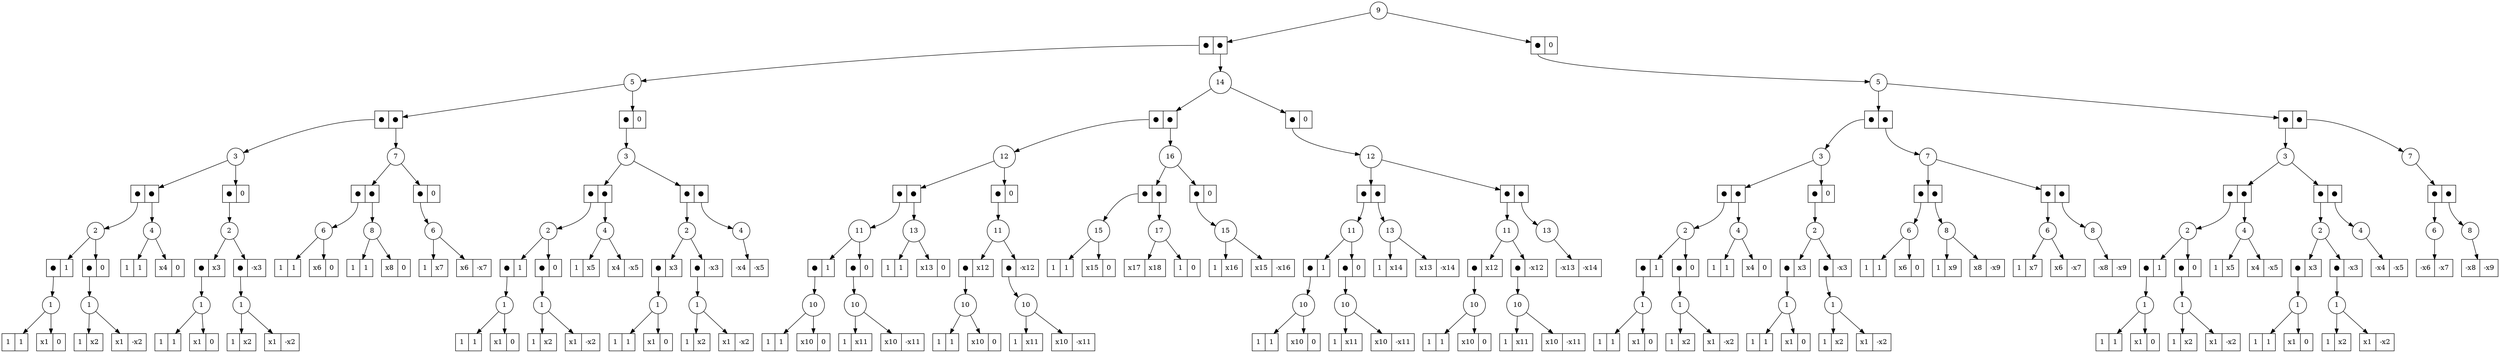 digraph G {
	Dec_0_1 [shape=circle, label="9"]
	Dec_0_1 -> Ele_1_13
	Ele_1_13 [shape=record,label="<f0> ●|<f1> ●"]
	Ele_1_13:f0 -> Dec_2_19
	Dec_2_19 [shape=circle, label="5"]
	Dec_2_19 -> Ele_3_37
	Ele_3_37 [shape=record,label="<f0> ●|<f1> ●"]
	Ele_3_37:f0 -> Dec_4_61
	Dec_4_61 [shape=circle, label="3"]
	Dec_4_61 -> Ele_5_115
	Ele_5_115 [shape=record,label="<f0> ●|<f1> ●"]
	Ele_5_115:f0 -> Dec_6_199
	Dec_6_199 [shape=circle, label="2"]
	Dec_6_199 -> Ele_7_361
	Ele_7_361 [shape=record,label="<f0> ●|<f1> 1"]
	Ele_7_361:f0 -> Dec_8_145
	Dec_8_145 [shape=circle, label="1"]
	Dec_8_145 -> Ele_9_273
	Ele_9_273 [shape=record,label="<f0> 1|<f1> 1"]
	Dec_8_145 -> Ele_9_274
	Ele_9_274 [shape=record,label="<f0> x1|<f1> 0"]
	Dec_6_199 -> Ele_7_362
	Ele_7_362 [shape=record,label="<f0> ●|<f1> 0"]
	Ele_7_362:f0 -> Dec_8_146
	Dec_8_146 [shape=circle, label="1"]
	Dec_8_146 -> Ele_9_275
	Ele_9_275 [shape=record,label="<f0> 1|<f1> x2"]
	Dec_8_146 -> Ele_9_276
	Ele_9_276 [shape=record,label="<f0> x1|<f1> -x2"]
	Ele_5_115:f1 -> Dec_6_200
	Dec_6_200 [shape=circle, label="4"]
	Dec_6_200 -> Ele_7_363
	Ele_7_363 [shape=record,label="<f0> 1|<f1> 1"]
	Dec_6_200 -> Ele_7_364
	Ele_7_364 [shape=record,label="<f0> x4|<f1> 0"]
	Dec_4_61 -> Ele_5_116
	Ele_5_116 [shape=record,label="<f0> ●|<f1> 0"]
	Ele_5_116:f0 -> Dec_6_201
	Dec_6_201 [shape=circle, label="2"]
	Dec_6_201 -> Ele_7_365
	Ele_7_365 [shape=record,label="<f0> ●|<f1> x3"]
	Ele_7_365:f0 -> Dec_8_147
	Dec_8_147 [shape=circle, label="1"]
	Dec_8_147 -> Ele_9_277
	Ele_9_277 [shape=record,label="<f0> 1|<f1> 1"]
	Dec_8_147 -> Ele_9_278
	Ele_9_278 [shape=record,label="<f0> x1|<f1> 0"]
	Dec_6_201 -> Ele_7_366
	Ele_7_366 [shape=record,label="<f0> ●|<f1> -x3"]
	Ele_7_366:f0 -> Dec_8_148
	Dec_8_148 [shape=circle, label="1"]
	Dec_8_148 -> Ele_9_279
	Ele_9_279 [shape=record,label="<f0> 1|<f1> x2"]
	Dec_8_148 -> Ele_9_280
	Ele_9_280 [shape=record,label="<f0> x1|<f1> -x2"]
	Ele_3_37:f1 -> Dec_4_62
	Dec_4_62 [shape=circle, label="7"]
	Dec_4_62 -> Ele_5_117
	Ele_5_117 [shape=record,label="<f0> ●|<f1> ●"]
	Ele_5_117:f0 -> Dec_6_202
	Dec_6_202 [shape=circle, label="6"]
	Dec_6_202 -> Ele_7_367
	Ele_7_367 [shape=record,label="<f0> 1|<f1> 1"]
	Dec_6_202 -> Ele_7_368
	Ele_7_368 [shape=record,label="<f0> x6|<f1> 0"]
	Ele_5_117:f1 -> Dec_6_203
	Dec_6_203 [shape=circle, label="8"]
	Dec_6_203 -> Ele_7_369
	Ele_7_369 [shape=record,label="<f0> 1|<f1> 1"]
	Dec_6_203 -> Ele_7_370
	Ele_7_370 [shape=record,label="<f0> x8|<f1> 0"]
	Dec_4_62 -> Ele_5_118
	Ele_5_118 [shape=record,label="<f0> ●|<f1> 0"]
	Ele_5_118:f0 -> Dec_6_204
	Dec_6_204 [shape=circle, label="6"]
	Dec_6_204 -> Ele_7_371
	Ele_7_371 [shape=record,label="<f0> 1|<f1> x7"]
	Dec_6_204 -> Ele_7_372
	Ele_7_372 [shape=record,label="<f0> x6|<f1> -x7"]
	Dec_2_19 -> Ele_3_38
	Ele_3_38 [shape=record,label="<f0> ●|<f1> 0"]
	Ele_3_38:f0 -> Dec_4_63
	Dec_4_63 [shape=circle, label="3"]
	Dec_4_63 -> Ele_5_119
	Ele_5_119 [shape=record,label="<f0> ●|<f1> ●"]
	Ele_5_119:f0 -> Dec_6_205
	Dec_6_205 [shape=circle, label="2"]
	Dec_6_205 -> Ele_7_373
	Ele_7_373 [shape=record,label="<f0> ●|<f1> 1"]
	Ele_7_373:f0 -> Dec_8_149
	Dec_8_149 [shape=circle, label="1"]
	Dec_8_149 -> Ele_9_281
	Ele_9_281 [shape=record,label="<f0> 1|<f1> 1"]
	Dec_8_149 -> Ele_9_282
	Ele_9_282 [shape=record,label="<f0> x1|<f1> 0"]
	Dec_6_205 -> Ele_7_374
	Ele_7_374 [shape=record,label="<f0> ●|<f1> 0"]
	Ele_7_374:f0 -> Dec_8_150
	Dec_8_150 [shape=circle, label="1"]
	Dec_8_150 -> Ele_9_283
	Ele_9_283 [shape=record,label="<f0> 1|<f1> x2"]
	Dec_8_150 -> Ele_9_284
	Ele_9_284 [shape=record,label="<f0> x1|<f1> -x2"]
	Ele_5_119:f1 -> Dec_6_206
	Dec_6_206 [shape=circle, label="4"]
	Dec_6_206 -> Ele_7_375
	Ele_7_375 [shape=record,label="<f0> 1|<f1> x5"]
	Dec_6_206 -> Ele_7_376
	Ele_7_376 [shape=record,label="<f0> x4|<f1> -x5"]
	Dec_4_63 -> Ele_5_120
	Ele_5_120 [shape=record,label="<f0> ●|<f1> ●"]
	Ele_5_120:f0 -> Dec_6_207
	Dec_6_207 [shape=circle, label="2"]
	Dec_6_207 -> Ele_7_377
	Ele_7_377 [shape=record,label="<f0> ●|<f1> x3"]
	Ele_7_377:f0 -> Dec_8_151
	Dec_8_151 [shape=circle, label="1"]
	Dec_8_151 -> Ele_9_285
	Ele_9_285 [shape=record,label="<f0> 1|<f1> 1"]
	Dec_8_151 -> Ele_9_286
	Ele_9_286 [shape=record,label="<f0> x1|<f1> 0"]
	Dec_6_207 -> Ele_7_378
	Ele_7_378 [shape=record,label="<f0> ●|<f1> -x3"]
	Ele_7_378:f0 -> Dec_8_152
	Dec_8_152 [shape=circle, label="1"]
	Dec_8_152 -> Ele_9_287
	Ele_9_287 [shape=record,label="<f0> 1|<f1> x2"]
	Dec_8_152 -> Ele_9_288
	Ele_9_288 [shape=record,label="<f0> x1|<f1> -x2"]
	Ele_5_120:f1 -> Dec_6_208
	Dec_6_208 [shape=circle, label="4"]
	Dec_6_208 -> Ele_7_379
	Ele_7_379 [shape=record,label="<f0> -x4|<f1> -x5"]
	Ele_1_13:f1 -> Dec_2_20
	Dec_2_20 [shape=circle, label="14"]
	Dec_2_20 -> Ele_3_39
	Ele_3_39 [shape=record,label="<f0> ●|<f1> ●"]
	Ele_3_39:f0 -> Dec_4_64
	Dec_4_64 [shape=circle, label="12"]
	Dec_4_64 -> Ele_5_121
	Ele_5_121 [shape=record,label="<f0> ●|<f1> ●"]
	Ele_5_121:f0 -> Dec_6_209
	Dec_6_209 [shape=circle, label="11"]
	Dec_6_209 -> Ele_7_380
	Ele_7_380 [shape=record,label="<f0> ●|<f1> 1"]
	Ele_7_380:f0 -> Dec_8_153
	Dec_8_153 [shape=circle, label="10"]
	Dec_8_153 -> Ele_9_289
	Ele_9_289 [shape=record,label="<f0> 1|<f1> 1"]
	Dec_8_153 -> Ele_9_290
	Ele_9_290 [shape=record,label="<f0> x10|<f1> 0"]
	Dec_6_209 -> Ele_7_381
	Ele_7_381 [shape=record,label="<f0> ●|<f1> 0"]
	Ele_7_381:f0 -> Dec_8_154
	Dec_8_154 [shape=circle, label="10"]
	Dec_8_154 -> Ele_9_291
	Ele_9_291 [shape=record,label="<f0> 1|<f1> x11"]
	Dec_8_154 -> Ele_9_292
	Ele_9_292 [shape=record,label="<f0> x10|<f1> -x11"]
	Ele_5_121:f1 -> Dec_6_210
	Dec_6_210 [shape=circle, label="13"]
	Dec_6_210 -> Ele_7_382
	Ele_7_382 [shape=record,label="<f0> 1|<f1> 1"]
	Dec_6_210 -> Ele_7_383
	Ele_7_383 [shape=record,label="<f0> x13|<f1> 0"]
	Dec_4_64 -> Ele_5_122
	Ele_5_122 [shape=record,label="<f0> ●|<f1> 0"]
	Ele_5_122:f0 -> Dec_6_211
	Dec_6_211 [shape=circle, label="11"]
	Dec_6_211 -> Ele_7_384
	Ele_7_384 [shape=record,label="<f0> ●|<f1> x12"]
	Ele_7_384:f0 -> Dec_8_155
	Dec_8_155 [shape=circle, label="10"]
	Dec_8_155 -> Ele_9_293
	Ele_9_293 [shape=record,label="<f0> 1|<f1> 1"]
	Dec_8_155 -> Ele_9_294
	Ele_9_294 [shape=record,label="<f0> x10|<f1> 0"]
	Dec_6_211 -> Ele_7_385
	Ele_7_385 [shape=record,label="<f0> ●|<f1> -x12"]
	Ele_7_385:f0 -> Dec_8_156
	Dec_8_156 [shape=circle, label="10"]
	Dec_8_156 -> Ele_9_295
	Ele_9_295 [shape=record,label="<f0> 1|<f1> x11"]
	Dec_8_156 -> Ele_9_296
	Ele_9_296 [shape=record,label="<f0> x10|<f1> -x11"]
	Ele_3_39:f1 -> Dec_4_65
	Dec_4_65 [shape=circle, label="16"]
	Dec_4_65 -> Ele_5_123
	Ele_5_123 [shape=record,label="<f0> ●|<f1> ●"]
	Ele_5_123:f0 -> Dec_6_212
	Dec_6_212 [shape=circle, label="15"]
	Dec_6_212 -> Ele_7_386
	Ele_7_386 [shape=record,label="<f0> 1|<f1> 1"]
	Dec_6_212 -> Ele_7_387
	Ele_7_387 [shape=record,label="<f0> x15|<f1> 0"]
	Ele_5_123:f1 -> Dec_6_213
	Dec_6_213 [shape=circle, label="17"]
	Dec_6_213 -> Ele_7_388
	Ele_7_388 [shape=record,label="<f0> x17|<f1> x18"]
	Dec_6_213 -> Ele_7_389
	Ele_7_389 [shape=record,label="<f0> 1|<f1> 0"]
	Dec_4_65 -> Ele_5_124
	Ele_5_124 [shape=record,label="<f0> ●|<f1> 0"]
	Ele_5_124:f0 -> Dec_6_214
	Dec_6_214 [shape=circle, label="15"]
	Dec_6_214 -> Ele_7_390
	Ele_7_390 [shape=record,label="<f0> 1|<f1> x16"]
	Dec_6_214 -> Ele_7_391
	Ele_7_391 [shape=record,label="<f0> x15|<f1> -x16"]
	Dec_2_20 -> Ele_3_40
	Ele_3_40 [shape=record,label="<f0> ●|<f1> 0"]
	Ele_3_40:f0 -> Dec_4_66
	Dec_4_66 [shape=circle, label="12"]
	Dec_4_66 -> Ele_5_125
	Ele_5_125 [shape=record,label="<f0> ●|<f1> ●"]
	Ele_5_125:f0 -> Dec_6_215
	Dec_6_215 [shape=circle, label="11"]
	Dec_6_215 -> Ele_7_392
	Ele_7_392 [shape=record,label="<f0> ●|<f1> 1"]
	Ele_7_392:f0 -> Dec_8_157
	Dec_8_157 [shape=circle, label="10"]
	Dec_8_157 -> Ele_9_297
	Ele_9_297 [shape=record,label="<f0> 1|<f1> 1"]
	Dec_8_157 -> Ele_9_298
	Ele_9_298 [shape=record,label="<f0> x10|<f1> 0"]
	Dec_6_215 -> Ele_7_393
	Ele_7_393 [shape=record,label="<f0> ●|<f1> 0"]
	Ele_7_393:f0 -> Dec_8_158
	Dec_8_158 [shape=circle, label="10"]
	Dec_8_158 -> Ele_9_299
	Ele_9_299 [shape=record,label="<f0> 1|<f1> x11"]
	Dec_8_158 -> Ele_9_300
	Ele_9_300 [shape=record,label="<f0> x10|<f1> -x11"]
	Ele_5_125:f1 -> Dec_6_216
	Dec_6_216 [shape=circle, label="13"]
	Dec_6_216 -> Ele_7_394
	Ele_7_394 [shape=record,label="<f0> 1|<f1> x14"]
	Dec_6_216 -> Ele_7_395
	Ele_7_395 [shape=record,label="<f0> x13|<f1> -x14"]
	Dec_4_66 -> Ele_5_126
	Ele_5_126 [shape=record,label="<f0> ●|<f1> ●"]
	Ele_5_126:f0 -> Dec_6_217
	Dec_6_217 [shape=circle, label="11"]
	Dec_6_217 -> Ele_7_396
	Ele_7_396 [shape=record,label="<f0> ●|<f1> x12"]
	Ele_7_396:f0 -> Dec_8_159
	Dec_8_159 [shape=circle, label="10"]
	Dec_8_159 -> Ele_9_301
	Ele_9_301 [shape=record,label="<f0> 1|<f1> 1"]
	Dec_8_159 -> Ele_9_302
	Ele_9_302 [shape=record,label="<f0> x10|<f1> 0"]
	Dec_6_217 -> Ele_7_397
	Ele_7_397 [shape=record,label="<f0> ●|<f1> -x12"]
	Ele_7_397:f0 -> Dec_8_160
	Dec_8_160 [shape=circle, label="10"]
	Dec_8_160 -> Ele_9_303
	Ele_9_303 [shape=record,label="<f0> 1|<f1> x11"]
	Dec_8_160 -> Ele_9_304
	Ele_9_304 [shape=record,label="<f0> x10|<f1> -x11"]
	Ele_5_126:f1 -> Dec_6_218
	Dec_6_218 [shape=circle, label="13"]
	Dec_6_218 -> Ele_7_398
	Ele_7_398 [shape=record,label="<f0> -x13|<f1> -x14"]
	Dec_0_1 -> Ele_1_14
	Ele_1_14 [shape=record,label="<f0> ●|<f1> 0"]
	Ele_1_14:f0 -> Dec_2_21
	Dec_2_21 [shape=circle, label="5"]
	Dec_2_21 -> Ele_3_41
	Ele_3_41 [shape=record,label="<f0> ●|<f1> ●"]
	Ele_3_41:f0 -> Dec_4_67
	Dec_4_67 [shape=circle, label="3"]
	Dec_4_67 -> Ele_5_127
	Ele_5_127 [shape=record,label="<f0> ●|<f1> ●"]
	Ele_5_127:f0 -> Dec_6_219
	Dec_6_219 [shape=circle, label="2"]
	Dec_6_219 -> Ele_7_399
	Ele_7_399 [shape=record,label="<f0> ●|<f1> 1"]
	Ele_7_399:f0 -> Dec_8_161
	Dec_8_161 [shape=circle, label="1"]
	Dec_8_161 -> Ele_9_305
	Ele_9_305 [shape=record,label="<f0> 1|<f1> 1"]
	Dec_8_161 -> Ele_9_306
	Ele_9_306 [shape=record,label="<f0> x1|<f1> 0"]
	Dec_6_219 -> Ele_7_400
	Ele_7_400 [shape=record,label="<f0> ●|<f1> 0"]
	Ele_7_400:f0 -> Dec_8_162
	Dec_8_162 [shape=circle, label="1"]
	Dec_8_162 -> Ele_9_307
	Ele_9_307 [shape=record,label="<f0> 1|<f1> x2"]
	Dec_8_162 -> Ele_9_308
	Ele_9_308 [shape=record,label="<f0> x1|<f1> -x2"]
	Ele_5_127:f1 -> Dec_6_220
	Dec_6_220 [shape=circle, label="4"]
	Dec_6_220 -> Ele_7_401
	Ele_7_401 [shape=record,label="<f0> 1|<f1> 1"]
	Dec_6_220 -> Ele_7_402
	Ele_7_402 [shape=record,label="<f0> x4|<f1> 0"]
	Dec_4_67 -> Ele_5_128
	Ele_5_128 [shape=record,label="<f0> ●|<f1> 0"]
	Ele_5_128:f0 -> Dec_6_221
	Dec_6_221 [shape=circle, label="2"]
	Dec_6_221 -> Ele_7_403
	Ele_7_403 [shape=record,label="<f0> ●|<f1> x3"]
	Ele_7_403:f0 -> Dec_8_163
	Dec_8_163 [shape=circle, label="1"]
	Dec_8_163 -> Ele_9_309
	Ele_9_309 [shape=record,label="<f0> 1|<f1> 1"]
	Dec_8_163 -> Ele_9_310
	Ele_9_310 [shape=record,label="<f0> x1|<f1> 0"]
	Dec_6_221 -> Ele_7_404
	Ele_7_404 [shape=record,label="<f0> ●|<f1> -x3"]
	Ele_7_404:f0 -> Dec_8_164
	Dec_8_164 [shape=circle, label="1"]
	Dec_8_164 -> Ele_9_311
	Ele_9_311 [shape=record,label="<f0> 1|<f1> x2"]
	Dec_8_164 -> Ele_9_312
	Ele_9_312 [shape=record,label="<f0> x1|<f1> -x2"]
	Ele_3_41:f1 -> Dec_4_68
	Dec_4_68 [shape=circle, label="7"]
	Dec_4_68 -> Ele_5_129
	Ele_5_129 [shape=record,label="<f0> ●|<f1> ●"]
	Ele_5_129:f0 -> Dec_6_222
	Dec_6_222 [shape=circle, label="6"]
	Dec_6_222 -> Ele_7_405
	Ele_7_405 [shape=record,label="<f0> 1|<f1> 1"]
	Dec_6_222 -> Ele_7_406
	Ele_7_406 [shape=record,label="<f0> x6|<f1> 0"]
	Ele_5_129:f1 -> Dec_6_223
	Dec_6_223 [shape=circle, label="8"]
	Dec_6_223 -> Ele_7_407
	Ele_7_407 [shape=record,label="<f0> 1|<f1> x9"]
	Dec_6_223 -> Ele_7_408
	Ele_7_408 [shape=record,label="<f0> x8|<f1> -x9"]
	Dec_4_68 -> Ele_5_130
	Ele_5_130 [shape=record,label="<f0> ●|<f1> ●"]
	Ele_5_130:f0 -> Dec_6_224
	Dec_6_224 [shape=circle, label="6"]
	Dec_6_224 -> Ele_7_409
	Ele_7_409 [shape=record,label="<f0> 1|<f1> x7"]
	Dec_6_224 -> Ele_7_410
	Ele_7_410 [shape=record,label="<f0> x6|<f1> -x7"]
	Ele_5_130:f1 -> Dec_6_225
	Dec_6_225 [shape=circle, label="8"]
	Dec_6_225 -> Ele_7_411
	Ele_7_411 [shape=record,label="<f0> -x8|<f1> -x9"]
	Dec_2_21 -> Ele_3_42
	Ele_3_42 [shape=record,label="<f0> ●|<f1> ●"]
	Ele_3_42:f0 -> Dec_4_69
	Dec_4_69 [shape=circle, label="3"]
	Dec_4_69 -> Ele_5_131
	Ele_5_131 [shape=record,label="<f0> ●|<f1> ●"]
	Ele_5_131:f0 -> Dec_6_226
	Dec_6_226 [shape=circle, label="2"]
	Dec_6_226 -> Ele_7_412
	Ele_7_412 [shape=record,label="<f0> ●|<f1> 1"]
	Ele_7_412:f0 -> Dec_8_165
	Dec_8_165 [shape=circle, label="1"]
	Dec_8_165 -> Ele_9_313
	Ele_9_313 [shape=record,label="<f0> 1|<f1> 1"]
	Dec_8_165 -> Ele_9_314
	Ele_9_314 [shape=record,label="<f0> x1|<f1> 0"]
	Dec_6_226 -> Ele_7_413
	Ele_7_413 [shape=record,label="<f0> ●|<f1> 0"]
	Ele_7_413:f0 -> Dec_8_166
	Dec_8_166 [shape=circle, label="1"]
	Dec_8_166 -> Ele_9_315
	Ele_9_315 [shape=record,label="<f0> 1|<f1> x2"]
	Dec_8_166 -> Ele_9_316
	Ele_9_316 [shape=record,label="<f0> x1|<f1> -x2"]
	Ele_5_131:f1 -> Dec_6_227
	Dec_6_227 [shape=circle, label="4"]
	Dec_6_227 -> Ele_7_414
	Ele_7_414 [shape=record,label="<f0> 1|<f1> x5"]
	Dec_6_227 -> Ele_7_415
	Ele_7_415 [shape=record,label="<f0> x4|<f1> -x5"]
	Dec_4_69 -> Ele_5_132
	Ele_5_132 [shape=record,label="<f0> ●|<f1> ●"]
	Ele_5_132:f0 -> Dec_6_228
	Dec_6_228 [shape=circle, label="2"]
	Dec_6_228 -> Ele_7_416
	Ele_7_416 [shape=record,label="<f0> ●|<f1> x3"]
	Ele_7_416:f0 -> Dec_8_167
	Dec_8_167 [shape=circle, label="1"]
	Dec_8_167 -> Ele_9_317
	Ele_9_317 [shape=record,label="<f0> 1|<f1> 1"]
	Dec_8_167 -> Ele_9_318
	Ele_9_318 [shape=record,label="<f0> x1|<f1> 0"]
	Dec_6_228 -> Ele_7_417
	Ele_7_417 [shape=record,label="<f0> ●|<f1> -x3"]
	Ele_7_417:f0 -> Dec_8_168
	Dec_8_168 [shape=circle, label="1"]
	Dec_8_168 -> Ele_9_319
	Ele_9_319 [shape=record,label="<f0> 1|<f1> x2"]
	Dec_8_168 -> Ele_9_320
	Ele_9_320 [shape=record,label="<f0> x1|<f1> -x2"]
	Ele_5_132:f1 -> Dec_6_229
	Dec_6_229 [shape=circle, label="4"]
	Dec_6_229 -> Ele_7_418
	Ele_7_418 [shape=record,label="<f0> -x4|<f1> -x5"]
	Ele_3_42:f1 -> Dec_4_70
	Dec_4_70 [shape=circle, label="7"]
	Dec_4_70 -> Ele_5_133
	Ele_5_133 [shape=record,label="<f0> ●|<f1> ●"]
	Ele_5_133:f0 -> Dec_6_230
	Dec_6_230 [shape=circle, label="6"]
	Dec_6_230 -> Ele_7_419
	Ele_7_419 [shape=record,label="<f0> -x6|<f1> -x7"]
	Ele_5_133:f1 -> Dec_6_231
	Dec_6_231 [shape=circle, label="8"]
	Dec_6_231 -> Ele_7_420
	Ele_7_420 [shape=record,label="<f0> -x8|<f1> -x9"]
}
